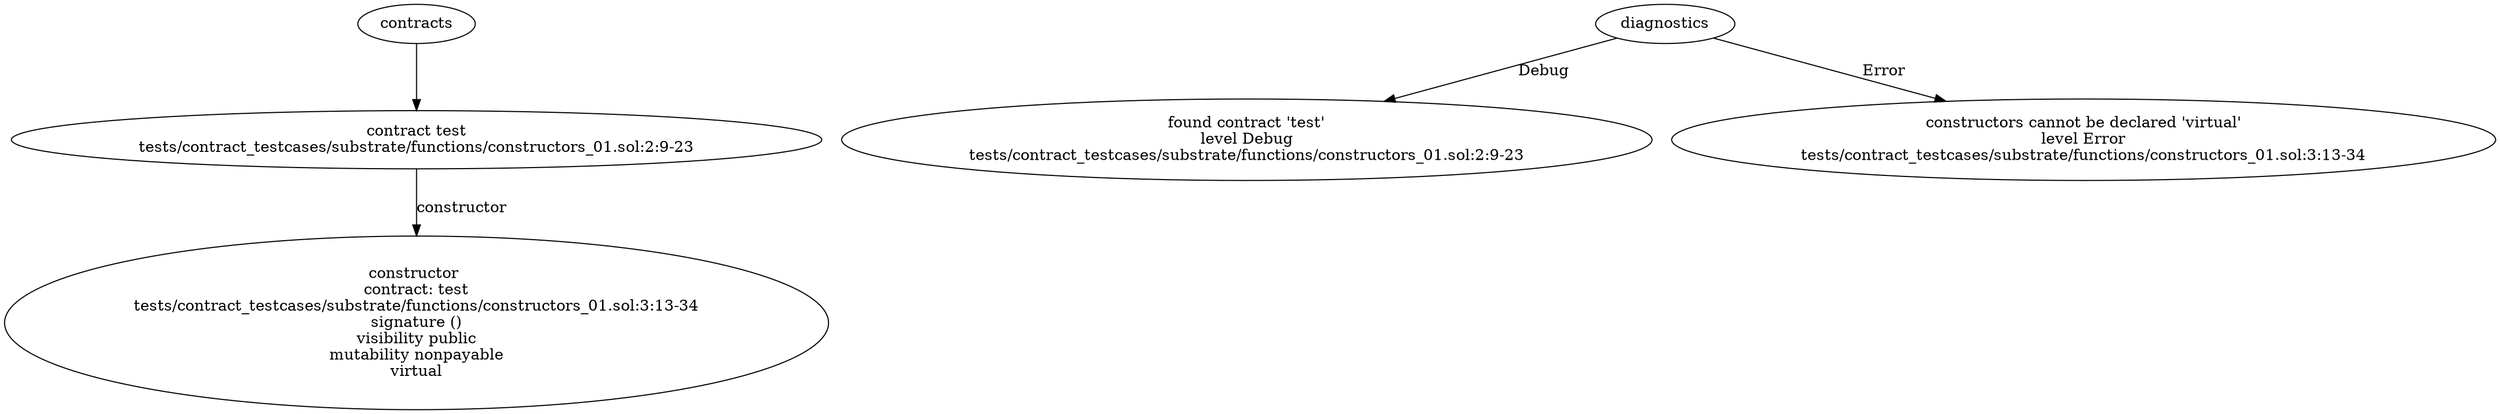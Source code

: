 strict digraph "tests/contract_testcases/substrate/functions/constructors_01.sol" {
	contract [label="contract test\ntests/contract_testcases/substrate/functions/constructors_01.sol:2:9-23"]
	node_2 [label="constructor \ncontract: test\ntests/contract_testcases/substrate/functions/constructors_01.sol:3:13-34\nsignature ()\nvisibility public\nmutability nonpayable\nvirtual"]
	diagnostic [label="found contract 'test'\nlevel Debug\ntests/contract_testcases/substrate/functions/constructors_01.sol:2:9-23"]
	diagnostic_5 [label="constructors cannot be declared 'virtual'\nlevel Error\ntests/contract_testcases/substrate/functions/constructors_01.sol:3:13-34"]
	contracts -> contract
	contract -> node_2 [label="constructor"]
	diagnostics -> diagnostic [label="Debug"]
	diagnostics -> diagnostic_5 [label="Error"]
}
